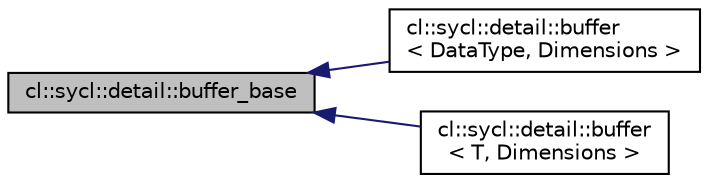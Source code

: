 digraph "cl::sycl::detail::buffer_base"
{
 // INTERACTIVE_SVG=YES
  bgcolor="transparent";
  edge [fontname="Helvetica",fontsize="10",labelfontname="Helvetica",labelfontsize="10"];
  node [fontname="Helvetica",fontsize="10",shape=record];
  rankdir="LR";
  Node1 [label="cl::sycl::detail::buffer_base",height=0.2,width=0.4,color="black", fillcolor="grey75", style="filled", fontcolor="black"];
  Node1 -> Node2 [dir="back",color="midnightblue",fontsize="10",style="solid",fontname="Helvetica"];
  Node2 [label="cl::sycl::detail::buffer\l\< DataType, Dimensions \>",height=0.2,width=0.4,color="black",URL="$group__data.html"];
  Node1 -> Node3 [dir="back",color="midnightblue",fontsize="10",style="solid",fontname="Helvetica"];
  Node3 [label="cl::sycl::detail::buffer\l\< T, Dimensions \>",height=0.2,width=0.4,color="black",URL="$group__data.html#structcl_1_1sycl_1_1detail_1_1buffer",tooltip="A SYCL buffer is a multidimensional variable length array (à la C99 VLA or even Fortran before) that ..."];
}
